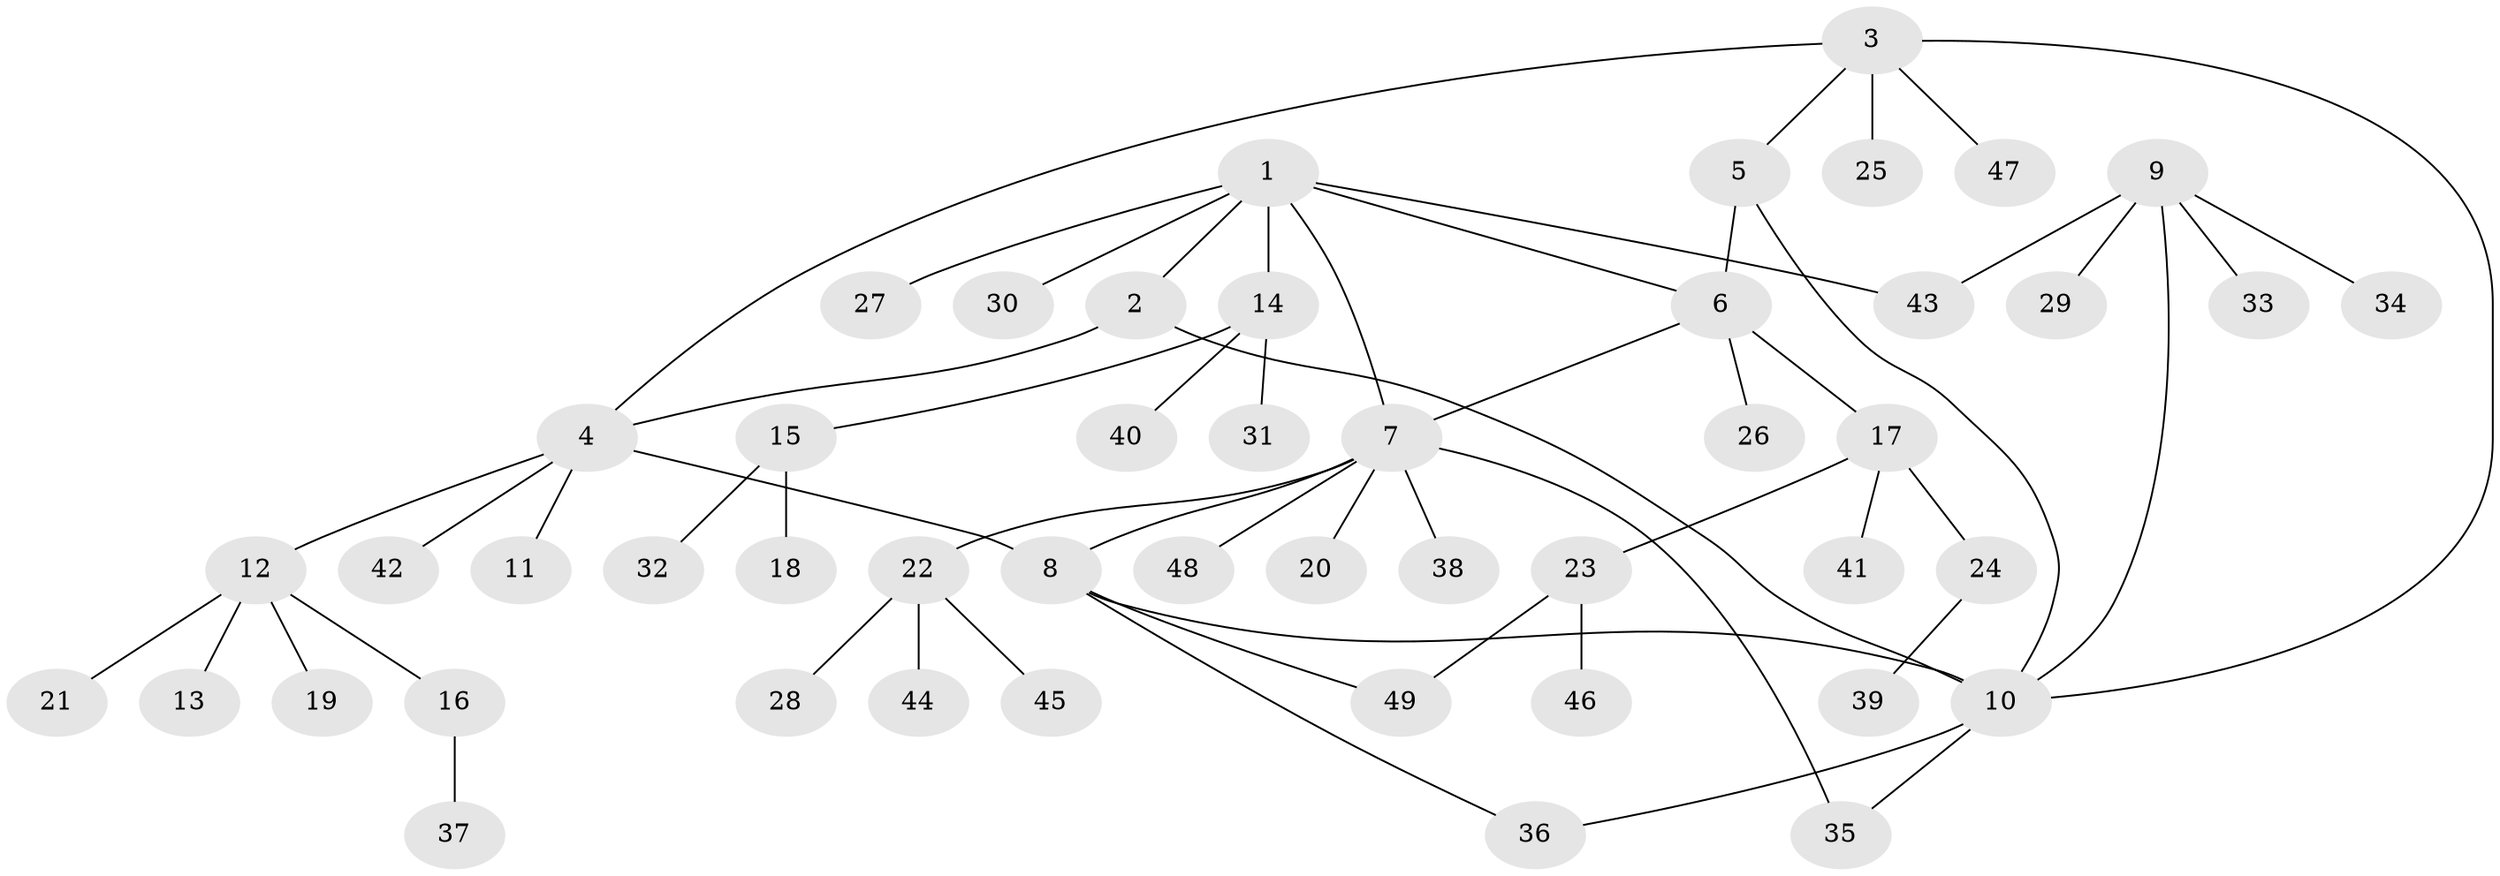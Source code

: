 // Generated by graph-tools (version 1.1) at 2025/37/03/09/25 02:37:46]
// undirected, 49 vertices, 58 edges
graph export_dot {
graph [start="1"]
  node [color=gray90,style=filled];
  1;
  2;
  3;
  4;
  5;
  6;
  7;
  8;
  9;
  10;
  11;
  12;
  13;
  14;
  15;
  16;
  17;
  18;
  19;
  20;
  21;
  22;
  23;
  24;
  25;
  26;
  27;
  28;
  29;
  30;
  31;
  32;
  33;
  34;
  35;
  36;
  37;
  38;
  39;
  40;
  41;
  42;
  43;
  44;
  45;
  46;
  47;
  48;
  49;
  1 -- 2;
  1 -- 6;
  1 -- 7;
  1 -- 14;
  1 -- 27;
  1 -- 30;
  1 -- 43;
  2 -- 4;
  2 -- 10;
  3 -- 4;
  3 -- 5;
  3 -- 10;
  3 -- 25;
  3 -- 47;
  4 -- 8;
  4 -- 11;
  4 -- 12;
  4 -- 42;
  5 -- 6;
  5 -- 10;
  6 -- 7;
  6 -- 17;
  6 -- 26;
  7 -- 8;
  7 -- 20;
  7 -- 22;
  7 -- 35;
  7 -- 38;
  7 -- 48;
  8 -- 10;
  8 -- 36;
  8 -- 49;
  9 -- 10;
  9 -- 29;
  9 -- 33;
  9 -- 34;
  9 -- 43;
  10 -- 35;
  10 -- 36;
  12 -- 13;
  12 -- 16;
  12 -- 19;
  12 -- 21;
  14 -- 15;
  14 -- 31;
  14 -- 40;
  15 -- 18;
  15 -- 32;
  16 -- 37;
  17 -- 23;
  17 -- 24;
  17 -- 41;
  22 -- 28;
  22 -- 44;
  22 -- 45;
  23 -- 46;
  23 -- 49;
  24 -- 39;
}

